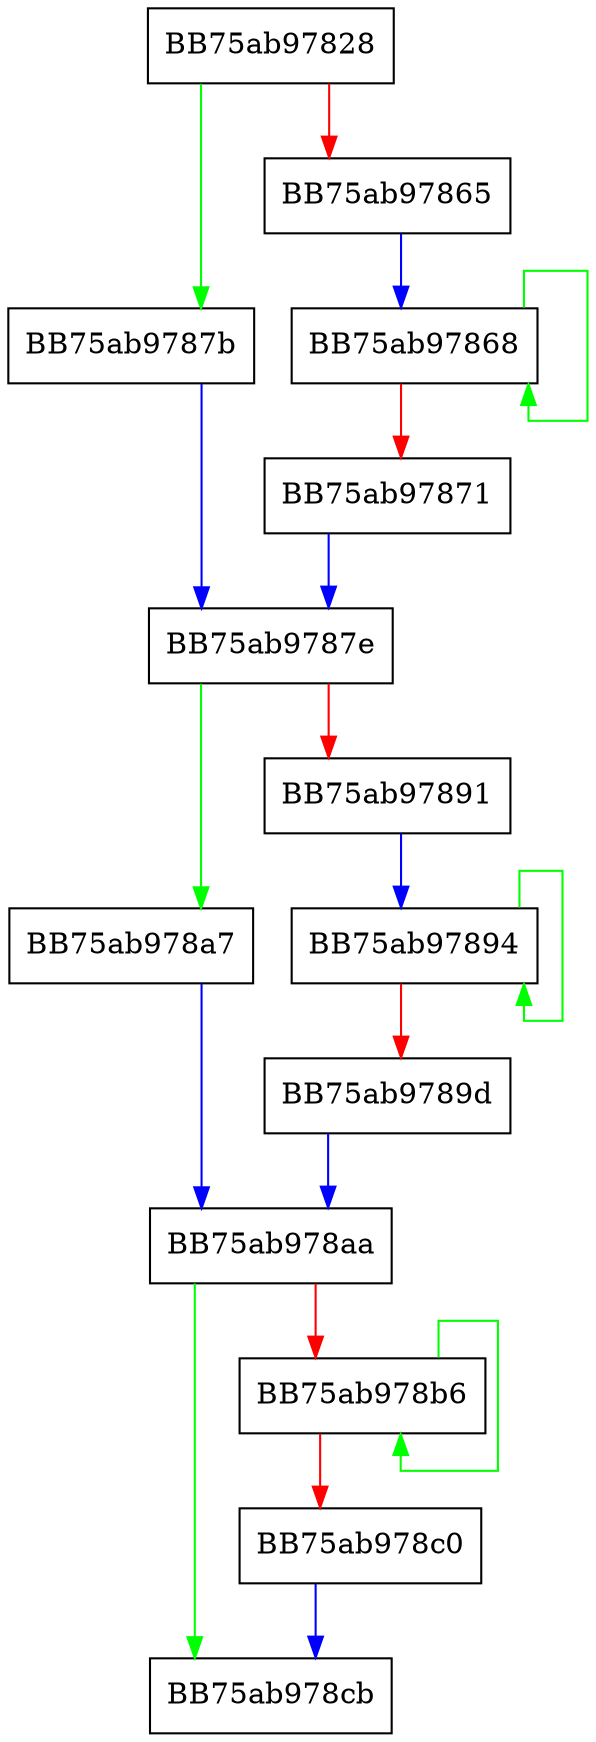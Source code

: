 digraph WPP_SF_SSiS {
  node [shape="box"];
  graph [splines=ortho];
  BB75ab97828 -> BB75ab9787b [color="green"];
  BB75ab97828 -> BB75ab97865 [color="red"];
  BB75ab97865 -> BB75ab97868 [color="blue"];
  BB75ab97868 -> BB75ab97868 [color="green"];
  BB75ab97868 -> BB75ab97871 [color="red"];
  BB75ab97871 -> BB75ab9787e [color="blue"];
  BB75ab9787b -> BB75ab9787e [color="blue"];
  BB75ab9787e -> BB75ab978a7 [color="green"];
  BB75ab9787e -> BB75ab97891 [color="red"];
  BB75ab97891 -> BB75ab97894 [color="blue"];
  BB75ab97894 -> BB75ab97894 [color="green"];
  BB75ab97894 -> BB75ab9789d [color="red"];
  BB75ab9789d -> BB75ab978aa [color="blue"];
  BB75ab978a7 -> BB75ab978aa [color="blue"];
  BB75ab978aa -> BB75ab978cb [color="green"];
  BB75ab978aa -> BB75ab978b6 [color="red"];
  BB75ab978b6 -> BB75ab978b6 [color="green"];
  BB75ab978b6 -> BB75ab978c0 [color="red"];
  BB75ab978c0 -> BB75ab978cb [color="blue"];
}